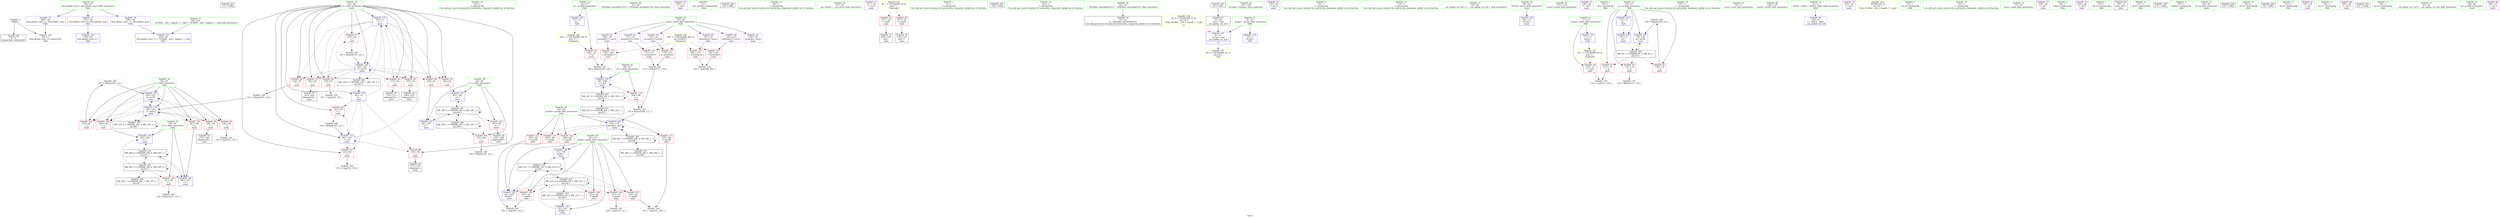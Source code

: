digraph "SVFG" {
	label="SVFG";

	Node0x55a750505250 [shape=record,color=grey,label="{NodeID: 0\nNullPtr}"];
	Node0x55a750505250 -> Node0x55a750515b30[style=solid];
	Node0x55a750505250 -> Node0x55a75051aca0[style=solid];
	Node0x55a75053d110 [shape=record,color=black,label="{NodeID: 263\n125 = PHI()\n}"];
	Node0x55a75051d750 [shape=record,color=grey,label="{NodeID: 180\n215 = Binary(214, 123, )\n}"];
	Node0x55a75051d750 -> Node0x55a75051baa0[style=solid];
	Node0x55a7505153f0 [shape=record,color=red,label="{NodeID: 97\n219\<--82\n\<--i\nmain\n}"];
	Node0x55a7505153f0 -> Node0x55a75051e1d0[style=solid];
	Node0x55a750504a20 [shape=record,color=green,label="{NodeID: 14\n39\<--1\n\<--dummyObj\nCan only get source location for instruction, argument, global var or function.}"];
	Node0x55a7505186e0 [shape=record,color=grey,label="{NodeID: 194\n182 = cmp(180, 181, )\n}"];
	Node0x55a750514f30 [shape=record,color=red,label="{NodeID: 111\n180\<--98\n\<--cprofit\nmain\n}"];
	Node0x55a750514f30 -> Node0x55a7505186e0[style=solid];
	Node0x55a7505138f0 [shape=record,color=green,label="{NodeID: 28\n47\<--48\n_ZNSt8ios_base4InitC1Ev\<--_ZNSt8ios_base4InitC1Ev_field_insensitive\n}"];
	Node0x55a750528f80 [shape=record,color=black,label="{NodeID: 208\nMR_18V_2 = PHI(MR_18V_3, MR_18V_1, )\npts\{89 \}\n}"];
	Node0x55a750528f80 -> Node0x55a7505159a0[style=dashed];
	Node0x55a750528f80 -> Node0x55a750528f80[style=dashed];
	Node0x55a750528f80 -> Node0x55a75052d080[style=dashed];
	Node0x55a75051aba0 [shape=record,color=blue,label="{NodeID: 125\n259\<--40\nllvm.global_ctors_1\<--_GLOBAL__sub_I_naguib_1_1.cpp\nGlob }"];
	Node0x55a750514570 [shape=record,color=green,label="{NodeID: 42\n96\<--97\nu\<--u_field_insensitive\nmain\n}"];
	Node0x55a750514570 -> Node0x55a750514e60[style=solid];
	Node0x55a750514570 -> Node0x55a75051b420[style=solid];
	Node0x55a75051b760 [shape=record,color=blue,label="{NodeID: 139\n92\<--188\nprofit\<--\nmain\n}"];
	Node0x55a75051b760 -> Node0x55a75052c680[style=dashed];
	Node0x55a750516210 [shape=record,color=black,label="{NodeID: 56\n170\<--169\nidxprom18\<--\nmain\n}"];
	Node0x55a750516d70 [shape=record,color=purple,label="{NodeID: 70\n109\<--27\n\<--.str.4\nmain\n}"];
	Node0x55a750517960 [shape=record,color=red,label="{NodeID: 84\n161\<--16\n\<--m\nmain\n}"];
	Node0x55a750517960 -> Node0x55a75051d8d0[style=solid];
	Node0x55a750504380 [shape=record,color=green,label="{NodeID: 1\n7\<--1\n__dso_handle\<--dummyObj\nGlob }"];
	Node0x55a75053d1e0 [shape=record,color=black,label="{NodeID: 264\n129 = PHI()\n}"];
	Node0x55a75051d8d0 [shape=record,color=grey,label="{NodeID: 181\n166 = Binary(161, 165, )\n}"];
	Node0x55a75051d8d0 -> Node0x55a75051b420[style=solid];
	Node0x55a7505154c0 [shape=record,color=red,label="{NodeID: 98\n158\<--84\n\<--j\nmain\n}"];
	Node0x55a7505154c0 -> Node0x55a75051e7d0[style=solid];
	Node0x55a750504af0 [shape=record,color=green,label="{NodeID: 15\n69\<--1\n\<--dummyObj\nCan only get source location for instruction, argument, global var or function.}"];
	Node0x55a750518860 [shape=record,color=grey,label="{NodeID: 195\n224 = cmp(223, 12, )\n}"];
	Node0x55a750515000 [shape=record,color=red,label="{NodeID: 112\n188\<--98\n\<--cprofit\nmain\n}"];
	Node0x55a750515000 -> Node0x55a75051b760[style=solid];
	Node0x55a7505139f0 [shape=record,color=green,label="{NodeID: 29\n53\<--54\n__cxa_atexit\<--__cxa_atexit_field_insensitive\n}"];
	Node0x55a750529480 [shape=record,color=black,label="{NodeID: 209\nMR_20V_2 = PHI(MR_20V_3, MR_20V_1, )\npts\{91 \}\n}"];
	Node0x55a750529480 -> Node0x55a750526c80[style=dashed];
	Node0x55a75051aca0 [shape=record,color=blue, style = dotted,label="{NodeID: 126\n260\<--3\nllvm.global_ctors_2\<--dummyVal\nGlob }"];
	Node0x55a750514640 [shape=record,color=green,label="{NodeID: 43\n98\<--99\ncprofit\<--cprofit_field_insensitive\nmain\n}"];
	Node0x55a750514640 -> Node0x55a750514f30[style=solid];
	Node0x55a750514640 -> Node0x55a750515000[style=solid];
	Node0x55a750514640 -> Node0x55a7505150d0[style=solid];
	Node0x55a750514640 -> Node0x55a7505151a0[style=solid];
	Node0x55a750514640 -> Node0x55a75051b4f0[style=solid];
	Node0x55a75051b830 [shape=record,color=blue,label="{NodeID: 140\n88\<--205\ns\<--\nmain\n}"];
	Node0x55a75051b830 -> Node0x55a75052d080[style=dashed];
	Node0x55a7505162e0 [shape=record,color=black,label="{NodeID: 57\n174\<--173\nidxprom20\<--\nmain\n}"];
	Node0x55a750516e40 [shape=record,color=purple,label="{NodeID: 71\n111\<--30\n\<--.str.5\nmain\n}"];
	Node0x55a750517a30 [shape=record,color=red,label="{NodeID: 85\n101\<--24\n\<--stdin\nmain\n}"];
	Node0x55a750517a30 -> Node0x55a750515ed0[style=solid];
	Node0x55a7505053f0 [shape=record,color=green,label="{NodeID: 2\n9\<--1\n\<--dummyObj\nCan only get source location for instruction, argument, global var or function.}"];
	Node0x55a75053d2e0 [shape=record,color=black,label="{NodeID: 265\n140 = PHI()\n}"];
	Node0x55a75051da50 [shape=record,color=grey,label="{NodeID: 182\n230 = Binary(229, 123, )\n}"];
	Node0x55a750515590 [shape=record,color=red,label="{NodeID: 99\n169\<--84\n\<--j\nmain\n}"];
	Node0x55a750515590 -> Node0x55a750516210[style=solid];
	Node0x55a750504bc0 [shape=record,color=green,label="{NodeID: 16\n123\<--1\n\<--dummyObj\nCan only get source location for instruction, argument, global var or function.}"];
	Node0x55a7505189e0 [shape=record,color=grey,label="{NodeID: 196\n133 = cmp(132, 134, )\n}"];
	Node0x55a7505150d0 [shape=record,color=red,label="{NodeID: 113\n191\<--98\n\<--cprofit\nmain\n}"];
	Node0x55a7505150d0 -> Node0x55a7505183e0[style=solid];
	Node0x55a750513af0 [shape=record,color=green,label="{NodeID: 30\n52\<--58\n_ZNSt8ios_base4InitD1Ev\<--_ZNSt8ios_base4InitD1Ev_field_insensitive\n}"];
	Node0x55a750513af0 -> Node0x55a750515d00[style=solid];
	Node0x55a750529980 [shape=record,color=black,label="{NodeID: 210\nMR_22V_2 = PHI(MR_22V_4, MR_22V_1, )\npts\{93 \}\n}"];
	Node0x55a750529980 -> Node0x55a75051b1b0[style=dashed];
	Node0x55a75051ada0 [shape=record,color=blue,label="{NodeID: 127\n8\<--72\n_ZL2pi\<--conv\n__cxx_global_var_init.1\n|{<s0>13}}"];
	Node0x55a75051ada0:s0 -> Node0x55a750532270[style=dashed,color=blue];
	Node0x55a750514710 [shape=record,color=green,label="{NodeID: 44\n105\<--106\nfreopen\<--freopen_field_insensitive\n}"];
	Node0x55a75051b900 [shape=record,color=blue,label="{NodeID: 141\n90\<--207\ne\<--\nmain\n}"];
	Node0x55a75051b900 -> Node0x55a75052c180[style=dashed];
	Node0x55a7505163b0 [shape=record,color=black,label="{NodeID: 58\n196\<--195\nidxprom24\<--\nmain\n}"];
	Node0x55a750530650 [shape=record,color=yellow,style=double,label="{NodeID: 238\n28V_1 = ENCHI(MR_28V_0)\npts\{190000 \}\nFun[main]}"];
	Node0x55a750530650 -> Node0x55a75051a340[style=dashed];
	Node0x55a750530650 -> Node0x55a75051a3d0[style=dashed];
	Node0x55a750530650 -> Node0x55a75051a460[style=dashed];
	Node0x55a750530650 -> Node0x55a75051a530[style=dashed];
	Node0x55a750530650 -> Node0x55a75051a600[style=dashed];
	Node0x55a750516f10 [shape=record,color=purple,label="{NodeID: 72\n128\<--30\n\<--.str.5\nmain\n}"];
	Node0x55a750517b00 [shape=record,color=red,label="{NodeID: 86\n107\<--29\n\<--stdout\nmain\n}"];
	Node0x55a750517b00 -> Node0x55a750515fa0[style=solid];
	Node0x55a750505480 [shape=record,color=green,label="{NodeID: 3\n12\<--1\n\<--dummyObj\nCan only get source location for instruction, argument, global var or function.}"];
	Node0x55a75051dbd0 [shape=record,color=grey,label="{NodeID: 183\n178 = Binary(168, 177, )\n}"];
	Node0x55a75051dbd0 -> Node0x55a75051b4f0[style=solid];
	Node0x55a750515660 [shape=record,color=red,label="{NodeID: 100\n186\<--84\n\<--j\nmain\n}"];
	Node0x55a750515660 -> Node0x55a75051b690[style=solid];
	Node0x55a750504c90 [shape=record,color=green,label="{NodeID: 17\n134\<--1\n\<--dummyObj\nCan only get source location for instruction, argument, global var or function.}"];
	Node0x55a750518b60 [shape=record,color=grey,label="{NodeID: 197\n151 = cmp(150, 152, )\n}"];
	Node0x55a7505151a0 [shape=record,color=red,label="{NodeID: 114\n209\<--98\n\<--cprofit\nmain\n}"];
	Node0x55a7505151a0 -> Node0x55a75051b9d0[style=solid];
	Node0x55a750513bf0 [shape=record,color=green,label="{NodeID: 31\n65\<--66\n__cxx_global_var_init.1\<--__cxx_global_var_init.1_field_insensitive\n}"];
	Node0x55a750529e80 [shape=record,color=black,label="{NodeID: 211\nMR_24V_2 = PHI(MR_24V_3, MR_24V_1, )\npts\{97 \}\n}"];
	Node0x55a750529e80 -> Node0x55a750527680[style=dashed];
	Node0x55a75051ae70 [shape=record,color=blue,label="{NodeID: 128\n80\<--12\nretval\<--\nmain\n}"];
	Node0x55a750514810 [shape=record,color=green,label="{NodeID: 45\n113\<--114\nscanf\<--scanf_field_insensitive\n}"];
	Node0x55a75051b9d0 [shape=record,color=blue,label="{NodeID: 142\n92\<--209\nprofit\<--\nmain\n}"];
	Node0x55a75051b9d0 -> Node0x55a75052c680[style=dashed];
	Node0x55a750516480 [shape=record,color=black,label="{NodeID: 59\n200\<--199\nidxprom26\<--\nmain\n}"];
	Node0x55a750530730 [shape=record,color=yellow,style=double,label="{NodeID: 239\n2V_1 = ENCHI(MR_2V_0)\npts\{10 \}\nFun[_GLOBAL__sub_I_naguib_1_1.cpp]|{<s0>13}}"];
	Node0x55a750530730:s0 -> Node0x55a75051ada0[style=dashed,color=red];
	Node0x55a750516fe0 [shape=record,color=purple,label="{NodeID: 73\n139\<--30\n\<--.str.5\nmain\n}"];
	Node0x55a750517bd0 [shape=record,color=red,label="{NodeID: 87\n132\<--82\n\<--i\nmain\n}"];
	Node0x55a750517bd0 -> Node0x55a7505189e0[style=solid];
	Node0x55a750505b00 [shape=record,color=green,label="{NodeID: 4\n20\<--1\n.str\<--dummyObj\nGlob }"];
	Node0x55a75051dd50 [shape=record,color=grey,label="{NodeID: 184\n239 = Binary(238, 123, )\n}"];
	Node0x55a75051dd50 -> Node0x55a75051bc40[style=solid];
	Node0x55a750515730 [shape=record,color=red,label="{NodeID: 101\n207\<--84\n\<--j\nmain\n}"];
	Node0x55a750515730 -> Node0x55a75051b900[style=solid];
	Node0x55a750504d60 [shape=record,color=green,label="{NodeID: 18\n147\<--1\n\<--dummyObj\nCan only get source location for instruction, argument, global var or function.}"];
	Node0x55a75051a340 [shape=record,color=red,label="{NodeID: 115\n165\<--164\n\<--arrayidx17\nmain\n}"];
	Node0x55a75051a340 -> Node0x55a75051d8d0[style=solid];
	Node0x55a750513cf0 [shape=record,color=green,label="{NodeID: 32\n70\<--71\nacos\<--acos_field_insensitive\n}"];
	Node0x55a75052a380 [shape=record,color=black,label="{NodeID: 212\nMR_26V_2 = PHI(MR_26V_3, MR_26V_1, )\npts\{99 \}\n}"];
	Node0x55a75052a380 -> Node0x55a750527b80[style=dashed];
	Node0x55a75051af40 [shape=record,color=blue,label="{NodeID: 129\n14\<--12\ng\<--\nmain\n}"];
	Node0x55a75051af40 -> Node0x55a750528080[style=dashed];
	Node0x55a750514910 [shape=record,color=green,label="{NodeID: 46\n126\<--127\nprintf\<--printf_field_insensitive\n}"];
	Node0x55a75052e980 [shape=record,color=yellow,style=double,label="{NodeID: 226\n4V_1 = ENCHI(MR_4V_0)\npts\{1 \}\nFun[main]}"];
	Node0x55a75052e980 -> Node0x55a750517a30[style=dashed];
	Node0x55a75052e980 -> Node0x55a750517b00[style=dashed];
	Node0x55a75051baa0 [shape=record,color=blue,label="{NodeID: 143\n84\<--215\nj\<--inc32\nmain\n}"];
	Node0x55a75051baa0 -> Node0x55a7505154c0[style=dashed];
	Node0x55a75051baa0 -> Node0x55a750515590[style=dashed];
	Node0x55a75051baa0 -> Node0x55a750515660[style=dashed];
	Node0x55a75051baa0 -> Node0x55a750515730[style=dashed];
	Node0x55a75051baa0 -> Node0x55a750515800[style=dashed];
	Node0x55a75051baa0 -> Node0x55a75051b350[style=dashed];
	Node0x55a75051baa0 -> Node0x55a75051baa0[style=dashed];
	Node0x55a75051baa0 -> Node0x55a750528a80[style=dashed];
	Node0x55a750516550 [shape=record,color=purple,label="{NodeID: 60\n49\<--4\n\<--_ZStL8__ioinit\n__cxx_global_var_init\n}"];
	Node0x55a7505170b0 [shape=record,color=purple,label="{NodeID: 74\n124\<--32\n\<--.str.6\nmain\n}"];
	Node0x55a750531ef0 [shape=record,color=yellow,style=double,label="{NodeID: 254\nRETMU(2V_2)\npts\{10 \}\nFun[_GLOBAL__sub_I_naguib_1_1.cpp]}"];
	Node0x55a750517ca0 [shape=record,color=red,label="{NodeID: 88\n136\<--82\n\<--i\nmain\n}"];
	Node0x55a750517ca0 -> Node0x55a750516070[style=solid];
	Node0x55a750505b90 [shape=record,color=green,label="{NodeID: 5\n22\<--1\n.str.2\<--dummyObj\nGlob }"];
	Node0x55a75051ded0 [shape=record,color=grey,label="{NodeID: 185\n177 = Binary(172, 176, )\n}"];
	Node0x55a75051ded0 -> Node0x55a75051dbd0[style=solid];
	Node0x55a750515800 [shape=record,color=red,label="{NodeID: 102\n214\<--84\n\<--j\nmain\n}"];
	Node0x55a750515800 -> Node0x55a75051d750[style=solid];
	Node0x55a750513100 [shape=record,color=green,label="{NodeID: 19\n152\<--1\n\<--dummyObj\nCan only get source location for instruction, argument, global var or function.}"];
	Node0x55a75051a3d0 [shape=record,color=red,label="{NodeID: 116\n172\<--171\n\<--arrayidx19\nmain\n}"];
	Node0x55a75051a3d0 -> Node0x55a75051ded0[style=solid];
	Node0x55a750513df0 [shape=record,color=green,label="{NodeID: 33\n77\<--78\nmain\<--main_field_insensitive\n}"];
	Node0x55a75051b010 [shape=record,color=blue,label="{NodeID: 130\n82\<--12\ni\<--\nmain\n}"];
	Node0x55a75051b010 -> Node0x55a750517bd0[style=dashed];
	Node0x55a75051b010 -> Node0x55a750517ca0[style=dashed];
	Node0x55a75051b010 -> Node0x55a750517d70[style=dashed];
	Node0x55a75051b010 -> Node0x55a75051b0e0[style=dashed];
	Node0x55a75051b010 -> Node0x55a75051b280[style=dashed];
	Node0x55a750514a10 [shape=record,color=green,label="{NodeID: 47\n40\<--253\n_GLOBAL__sub_I_naguib_1_1.cpp\<--_GLOBAL__sub_I_naguib_1_1.cpp_field_insensitive\n}"];
	Node0x55a750514a10 -> Node0x55a75051aba0[style=solid];
	Node0x55a75052fcb0 [shape=record,color=yellow,style=double,label="{NodeID: 227\n6V_1 = ENCHI(MR_6V_0)\npts\{13 \}\nFun[main]}"];
	Node0x55a75052fcb0 -> Node0x55a750517620[style=dashed];
	Node0x55a75051bb70 [shape=record,color=blue,label="{NodeID: 144\n82\<--220\ni\<--inc35\nmain\n}"];
	Node0x55a75051bb70 -> Node0x55a750517e40[style=dashed];
	Node0x55a75051bb70 -> Node0x55a750517f10[style=dashed];
	Node0x55a75051bb70 -> Node0x55a750517fe0[style=dashed];
	Node0x55a75051bb70 -> Node0x55a7505180b0[style=dashed];
	Node0x55a75051bb70 -> Node0x55a750518180[style=dashed];
	Node0x55a75051bb70 -> Node0x55a750518250[style=dashed];
	Node0x55a75051bb70 -> Node0x55a750515320[style=dashed];
	Node0x55a75051bb70 -> Node0x55a7505153f0[style=dashed];
	Node0x55a75051bb70 -> Node0x55a75051bb70[style=dashed];
	Node0x55a75051bb70 -> Node0x55a750528580[style=dashed];
	Node0x55a750516620 [shape=record,color=purple,label="{NodeID: 61\n138\<--18\narrayidx\<--price\nmain\n}"];
	Node0x55a750517180 [shape=record,color=purple,label="{NodeID: 75\n226\<--34\n\<--.str.7\nmain\n}"];
	Node0x55a750517d70 [shape=record,color=red,label="{NodeID: 89\n142\<--82\n\<--i\nmain\n}"];
	Node0x55a750517d70 -> Node0x55a75051e350[style=solid];
	Node0x55a750504080 [shape=record,color=green,label="{NodeID: 6\n24\<--1\nstdin\<--dummyObj\nGlob }"];
	Node0x55a75051e050 [shape=record,color=grey,label="{NodeID: 186\n232 = Binary(231, 123, )\n}"];
	Node0x55a7505158d0 [shape=record,color=red,label="{NodeID: 103\n199\<--88\n\<--s\nmain\n}"];
	Node0x55a7505158d0 -> Node0x55a750516480[style=solid];
	Node0x55a750513190 [shape=record,color=green,label="{NodeID: 20\n4\<--6\n_ZStL8__ioinit\<--_ZStL8__ioinit_field_insensitive\nGlob }"];
	Node0x55a750513190 -> Node0x55a750516550[style=solid];
	Node0x55a75051a460 [shape=record,color=red,label="{NodeID: 117\n176\<--175\n\<--arrayidx21\nmain\n}"];
	Node0x55a75051a460 -> Node0x55a75051ded0[style=solid];
	Node0x55a750513ef0 [shape=record,color=green,label="{NodeID: 34\n80\<--81\nretval\<--retval_field_insensitive\nmain\n}"];
	Node0x55a750513ef0 -> Node0x55a75051ae70[style=solid];
	Node0x55a75051b0e0 [shape=record,color=blue,label="{NodeID: 131\n82\<--143\ni\<--inc\nmain\n}"];
	Node0x55a75051b0e0 -> Node0x55a750517bd0[style=dashed];
	Node0x55a75051b0e0 -> Node0x55a750517ca0[style=dashed];
	Node0x55a75051b0e0 -> Node0x55a750517d70[style=dashed];
	Node0x55a75051b0e0 -> Node0x55a75051b0e0[style=dashed];
	Node0x55a75051b0e0 -> Node0x55a75051b280[style=dashed];
	Node0x55a750515b30 [shape=record,color=black,label="{NodeID: 48\n2\<--3\ndummyVal\<--dummyVal\n}"];
	Node0x55a75051bc40 [shape=record,color=blue,label="{NodeID: 145\n14\<--239\ng\<--inc46\nmain\n}"];
	Node0x55a75051bc40 -> Node0x55a750528080[style=dashed];
	Node0x55a7505166f0 [shape=record,color=purple,label="{NodeID: 62\n164\<--18\narrayidx17\<--price\nmain\n}"];
	Node0x55a7505166f0 -> Node0x55a75051a340[style=solid];
	Node0x55a750517250 [shape=record,color=purple,label="{NodeID: 76\n234\<--36\n\<--.str.8\nmain\n}"];
	Node0x55a750517e40 [shape=record,color=red,label="{NodeID: 90\n150\<--82\n\<--i\nmain\n}"];
	Node0x55a750517e40 -> Node0x55a750518b60[style=solid];
	Node0x55a750504110 [shape=record,color=green,label="{NodeID: 7\n25\<--1\n.str.3\<--dummyObj\nGlob }"];
	Node0x55a75051e1d0 [shape=record,color=grey,label="{NodeID: 187\n220 = Binary(219, 123, )\n}"];
	Node0x55a75051e1d0 -> Node0x55a75051bb70[style=solid];
	Node0x55a7505159a0 [shape=record,color=red,label="{NodeID: 104\n229\<--88\n\<--s\nmain\n}"];
	Node0x55a7505159a0 -> Node0x55a75051da50[style=solid];
	Node0x55a750513220 [shape=record,color=green,label="{NodeID: 21\n8\<--10\n_ZL2pi\<--_ZL2pi_field_insensitive\nGlob }"];
	Node0x55a750513220 -> Node0x55a75051a6d0[style=solid];
	Node0x55a750513220 -> Node0x55a75051ada0[style=solid];
	Node0x55a750526c80 [shape=record,color=black,label="{NodeID: 201\nMR_20V_3 = PHI(MR_20V_4, MR_20V_2, )\npts\{91 \}\n}"];
	Node0x55a750526c80 -> Node0x55a750515a70[style=dashed];
	Node0x55a750526c80 -> Node0x55a75051b690[style=dashed];
	Node0x55a750526c80 -> Node0x55a75051b900[style=dashed];
	Node0x55a750526c80 -> Node0x55a750526c80[style=dashed];
	Node0x55a750526c80 -> Node0x55a750529480[style=dashed];
	Node0x55a750526c80 -> Node0x55a75052c180[style=dashed];
	Node0x55a75051a530 [shape=record,color=red,label="{NodeID: 118\n198\<--197\n\<--arrayidx25\nmain\n}"];
	Node0x55a75051a530 -> Node0x55a75051e650[style=solid];
	Node0x55a750513fc0 [shape=record,color=green,label="{NodeID: 35\n82\<--83\ni\<--i_field_insensitive\nmain\n}"];
	Node0x55a750513fc0 -> Node0x55a750517bd0[style=solid];
	Node0x55a750513fc0 -> Node0x55a750517ca0[style=solid];
	Node0x55a750513fc0 -> Node0x55a750517d70[style=solid];
	Node0x55a750513fc0 -> Node0x55a750517e40[style=solid];
	Node0x55a750513fc0 -> Node0x55a750517f10[style=solid];
	Node0x55a750513fc0 -> Node0x55a750517fe0[style=solid];
	Node0x55a750513fc0 -> Node0x55a7505180b0[style=solid];
	Node0x55a750513fc0 -> Node0x55a750518180[style=solid];
	Node0x55a750513fc0 -> Node0x55a750518250[style=solid];
	Node0x55a750513fc0 -> Node0x55a750515320[style=solid];
	Node0x55a750513fc0 -> Node0x55a7505153f0[style=solid];
	Node0x55a750513fc0 -> Node0x55a75051b010[style=solid];
	Node0x55a750513fc0 -> Node0x55a75051b0e0[style=solid];
	Node0x55a750513fc0 -> Node0x55a75051b280[style=solid];
	Node0x55a750513fc0 -> Node0x55a75051bb70[style=solid];
	Node0x55a75051b1b0 [shape=record,color=blue,label="{NodeID: 132\n92\<--147\nprofit\<--\nmain\n}"];
	Node0x55a75051b1b0 -> Node0x55a750527180[style=dashed];
	Node0x55a750515c30 [shape=record,color=black,label="{NodeID: 49\n79\<--12\nmain_ret\<--\nmain\n}"];
	Node0x55a75052fe70 [shape=record,color=yellow,style=double,label="{NodeID: 229\n10V_1 = ENCHI(MR_10V_0)\npts\{17 \}\nFun[main]}"];
	Node0x55a75052fe70 -> Node0x55a750517960[style=dashed];
	Node0x55a7505167c0 [shape=record,color=purple,label="{NodeID: 63\n171\<--18\narrayidx19\<--price\nmain\n}"];
	Node0x55a7505167c0 -> Node0x55a75051a3d0[style=solid];
	Node0x55a750517320 [shape=record,color=purple,label="{NodeID: 77\n258\<--38\nllvm.global_ctors_0\<--llvm.global_ctors\nGlob }"];
	Node0x55a750517320 -> Node0x55a75051aaa0[style=solid];
	Node0x55a750532270 [shape=record,color=yellow,style=double,label="{NodeID: 257\n2V_2 = CSCHI(MR_2V_1)\npts\{10 \}\nCS[]}"];
	Node0x55a750517f10 [shape=record,color=red,label="{NodeID: 91\n154\<--82\n\<--i\nmain\n}"];
	Node0x55a750517f10 -> Node0x55a75051e4d0[style=solid];
	Node0x55a750505590 [shape=record,color=green,label="{NodeID: 8\n27\<--1\n.str.4\<--dummyObj\nGlob }"];
	Node0x55a75051e350 [shape=record,color=grey,label="{NodeID: 188\n143 = Binary(142, 123, )\n}"];
	Node0x55a75051e350 -> Node0x55a75051b0e0[style=solid];
	Node0x55a750515a70 [shape=record,color=red,label="{NodeID: 105\n231\<--90\n\<--e\nmain\n}"];
	Node0x55a750515a70 -> Node0x55a75051e050[style=solid];
	Node0x55a7505132f0 [shape=record,color=green,label="{NodeID: 22\n11\<--13\ncases\<--cases_field_insensitive\nGlob }"];
	Node0x55a7505132f0 -> Node0x55a750517620[style=solid];
	Node0x55a7505132f0 -> Node0x55a75051a7a0[style=solid];
	Node0x55a750527180 [shape=record,color=black,label="{NodeID: 202\nMR_22V_4 = PHI(MR_22V_5, MR_22V_3, )\npts\{93 \}\n}"];
	Node0x55a750527180 -> Node0x55a750514b20[style=dashed];
	Node0x55a750527180 -> Node0x55a750514bf0[style=dashed];
	Node0x55a750527180 -> Node0x55a750514cc0[style=dashed];
	Node0x55a750527180 -> Node0x55a750514d90[style=dashed];
	Node0x55a750527180 -> Node0x55a75051b760[style=dashed];
	Node0x55a750527180 -> Node0x55a75051b9d0[style=dashed];
	Node0x55a750527180 -> Node0x55a750527180[style=dashed];
	Node0x55a750527180 -> Node0x55a750529980[style=dashed];
	Node0x55a750527180 -> Node0x55a75052c680[style=dashed];
	Node0x55a75051a600 [shape=record,color=red,label="{NodeID: 119\n202\<--201\n\<--arrayidx27\nmain\n}"];
	Node0x55a75051a600 -> Node0x55a75051e650[style=solid];
	Node0x55a750514090 [shape=record,color=green,label="{NodeID: 36\n84\<--85\nj\<--j_field_insensitive\nmain\n}"];
	Node0x55a750514090 -> Node0x55a7505154c0[style=solid];
	Node0x55a750514090 -> Node0x55a750515590[style=solid];
	Node0x55a750514090 -> Node0x55a750515660[style=solid];
	Node0x55a750514090 -> Node0x55a750515730[style=solid];
	Node0x55a750514090 -> Node0x55a750515800[style=solid];
	Node0x55a750514090 -> Node0x55a75051b350[style=solid];
	Node0x55a750514090 -> Node0x55a75051baa0[style=solid];
	Node0x55a75051b280 [shape=record,color=blue,label="{NodeID: 133\n82\<--12\ni\<--\nmain\n}"];
	Node0x55a75051b280 -> Node0x55a750517e40[style=dashed];
	Node0x55a75051b280 -> Node0x55a750517f10[style=dashed];
	Node0x55a75051b280 -> Node0x55a750517fe0[style=dashed];
	Node0x55a75051b280 -> Node0x55a7505180b0[style=dashed];
	Node0x55a75051b280 -> Node0x55a750518180[style=dashed];
	Node0x55a75051b280 -> Node0x55a750518250[style=dashed];
	Node0x55a75051b280 -> Node0x55a750515320[style=dashed];
	Node0x55a75051b280 -> Node0x55a7505153f0[style=dashed];
	Node0x55a75051b280 -> Node0x55a75051bb70[style=dashed];
	Node0x55a75051b280 -> Node0x55a750528580[style=dashed];
	Node0x55a750515d00 [shape=record,color=black,label="{NodeID: 50\n51\<--52\n\<--_ZNSt8ios_base4InitD1Ev\nCan only get source location for instruction, argument, global var or function.}"];
	Node0x55a750516890 [shape=record,color=purple,label="{NodeID: 64\n175\<--18\narrayidx21\<--price\nmain\n}"];
	Node0x55a750516890 -> Node0x55a75051a460[style=solid];
	Node0x55a750517420 [shape=record,color=purple,label="{NodeID: 78\n259\<--38\nllvm.global_ctors_1\<--llvm.global_ctors\nGlob }"];
	Node0x55a750517420 -> Node0x55a75051aba0[style=solid];
	Node0x55a75053cbe0 [shape=record,color=black,label="{NodeID: 258\n112 = PHI()\n}"];
	Node0x55a750517fe0 [shape=record,color=red,label="{NodeID: 92\n162\<--82\n\<--i\nmain\n}"];
	Node0x55a750517fe0 -> Node0x55a750516140[style=solid];
	Node0x55a750505620 [shape=record,color=green,label="{NodeID: 9\n29\<--1\nstdout\<--dummyObj\nGlob }"];
	Node0x55a75051e4d0 [shape=record,color=grey,label="{NodeID: 189\n155 = Binary(154, 123, )\n}"];
	Node0x55a75051e4d0 -> Node0x55a75051b350[style=solid];
	Node0x55a750514b20 [shape=record,color=red,label="{NodeID: 106\n181\<--92\n\<--profit\nmain\n}"];
	Node0x55a750514b20 -> Node0x55a7505186e0[style=solid];
	Node0x55a7505133f0 [shape=record,color=green,label="{NodeID: 23\n14\<--15\ng\<--g_field_insensitive\nGlob }"];
	Node0x55a7505133f0 -> Node0x55a7505176f0[style=solid];
	Node0x55a7505133f0 -> Node0x55a7505177c0[style=solid];
	Node0x55a7505133f0 -> Node0x55a750517890[style=solid];
	Node0x55a7505133f0 -> Node0x55a75051a8a0[style=solid];
	Node0x55a7505133f0 -> Node0x55a75051af40[style=solid];
	Node0x55a7505133f0 -> Node0x55a75051bc40[style=solid];
	Node0x55a750527680 [shape=record,color=black,label="{NodeID: 203\nMR_24V_3 = PHI(MR_24V_4, MR_24V_2, )\npts\{97 \}\n}"];
	Node0x55a750527680 -> Node0x55a75051b420[style=dashed];
	Node0x55a750527680 -> Node0x55a750527680[style=dashed];
	Node0x55a750527680 -> Node0x55a750529e80[style=dashed];
	Node0x55a75051a6d0 [shape=record,color=blue,label="{NodeID: 120\n8\<--9\n_ZL2pi\<--\nGlob }"];
	Node0x55a750514160 [shape=record,color=green,label="{NodeID: 37\n86\<--87\nk\<--k_field_insensitive\nmain\n}"];
	Node0x55a75051b350 [shape=record,color=blue,label="{NodeID: 134\n84\<--155\nj\<--add12\nmain\n}"];
	Node0x55a75051b350 -> Node0x55a7505154c0[style=dashed];
	Node0x55a75051b350 -> Node0x55a750515590[style=dashed];
	Node0x55a75051b350 -> Node0x55a750515660[style=dashed];
	Node0x55a75051b350 -> Node0x55a750515730[style=dashed];
	Node0x55a75051b350 -> Node0x55a750515800[style=dashed];
	Node0x55a75051b350 -> Node0x55a75051b350[style=dashed];
	Node0x55a75051b350 -> Node0x55a75051baa0[style=dashed];
	Node0x55a75051b350 -> Node0x55a750528a80[style=dashed];
	Node0x55a750515e00 [shape=record,color=black,label="{NodeID: 51\n72\<--68\nconv\<--call\n__cxx_global_var_init.1\n}"];
	Node0x55a750515e00 -> Node0x55a75051ada0[style=solid];
	Node0x55a750516960 [shape=record,color=purple,label="{NodeID: 65\n197\<--18\narrayidx25\<--price\nmain\n}"];
	Node0x55a750516960 -> Node0x55a75051a530[style=solid];
	Node0x55a750517520 [shape=record,color=purple,label="{NodeID: 79\n260\<--38\nllvm.global_ctors_2\<--llvm.global_ctors\nGlob }"];
	Node0x55a750517520 -> Node0x55a75051aca0[style=solid];
	Node0x55a75053cce0 [shape=record,color=black,label="{NodeID: 259\n235 = PHI()\n}"];
	Node0x55a7505180b0 [shape=record,color=red,label="{NodeID: 93\n173\<--82\n\<--i\nmain\n}"];
	Node0x55a7505180b0 -> Node0x55a7505162e0[style=solid];
	Node0x55a7505056b0 [shape=record,color=green,label="{NodeID: 10\n30\<--1\n.str.5\<--dummyObj\nGlob }"];
	Node0x55a75051e650 [shape=record,color=grey,label="{NodeID: 190\n203 = cmp(198, 202, )\n}"];
	Node0x55a750514bf0 [shape=record,color=red,label="{NodeID: 107\n192\<--92\n\<--profit\nmain\n}"];
	Node0x55a750514bf0 -> Node0x55a7505183e0[style=solid];
	Node0x55a7505134f0 [shape=record,color=green,label="{NodeID: 24\n16\<--17\nm\<--m_field_insensitive\nGlob }"];
	Node0x55a7505134f0 -> Node0x55a750517960[style=solid];
	Node0x55a7505134f0 -> Node0x55a75051a9a0[style=solid];
	Node0x55a750527b80 [shape=record,color=black,label="{NodeID: 204\nMR_26V_3 = PHI(MR_26V_4, MR_26V_2, )\npts\{99 \}\n}"];
	Node0x55a750527b80 -> Node0x55a75051b4f0[style=dashed];
	Node0x55a750527b80 -> Node0x55a750527b80[style=dashed];
	Node0x55a750527b80 -> Node0x55a75052a380[style=dashed];
	Node0x55a75051a7a0 [shape=record,color=blue,label="{NodeID: 121\n11\<--12\ncases\<--\nGlob }"];
	Node0x55a75051a7a0 -> Node0x55a75052fcb0[style=dashed];
	Node0x55a750514230 [shape=record,color=green,label="{NodeID: 38\n88\<--89\ns\<--s_field_insensitive\nmain\n}"];
	Node0x55a750514230 -> Node0x55a7505158d0[style=solid];
	Node0x55a750514230 -> Node0x55a7505159a0[style=solid];
	Node0x55a750514230 -> Node0x55a75051b5c0[style=solid];
	Node0x55a750514230 -> Node0x55a75051b830[style=solid];
	Node0x55a75052c180 [shape=record,color=black,label="{NodeID: 218\nMR_20V_6 = PHI(MR_20V_8, MR_20V_5, )\npts\{91 \}\n}"];
	Node0x55a75052c180 -> Node0x55a75051b690[style=dashed];
	Node0x55a75052c180 -> Node0x55a75051b900[style=dashed];
	Node0x55a75052c180 -> Node0x55a750526c80[style=dashed];
	Node0x55a75052c180 -> Node0x55a75052c180[style=dashed];
	Node0x55a75051b420 [shape=record,color=blue,label="{NodeID: 135\n96\<--166\nu\<--div\nmain\n}"];
	Node0x55a75051b420 -> Node0x55a750514e60[style=dashed];
	Node0x55a75051b420 -> Node0x55a75051b420[style=dashed];
	Node0x55a75051b420 -> Node0x55a750527680[style=dashed];
	Node0x55a750515ed0 [shape=record,color=black,label="{NodeID: 52\n104\<--101\ncall\<--\nmain\n}"];
	Node0x55a750516a30 [shape=record,color=purple,label="{NodeID: 66\n201\<--18\narrayidx27\<--price\nmain\n}"];
	Node0x55a750516a30 -> Node0x55a75051a600[style=solid];
	Node0x55a750517620 [shape=record,color=red,label="{NodeID: 80\n118\<--11\n\<--cases\nmain\n}"];
	Node0x55a750517620 -> Node0x55a750518560[style=solid];
	Node0x55a75053cde0 [shape=record,color=black,label="{NodeID: 260\n50 = PHI()\n}"];
	Node0x55a750518180 [shape=record,color=red,label="{NodeID: 94\n184\<--82\n\<--i\nmain\n}"];
	Node0x55a750518180 -> Node0x55a75051b5c0[style=solid];
	Node0x55a750505780 [shape=record,color=green,label="{NodeID: 11\n32\<--1\n.str.6\<--dummyObj\nGlob }"];
	Node0x55a75051e7d0 [shape=record,color=grey,label="{NodeID: 191\n159 = cmp(158, 134, )\n}"];
	Node0x55a750514cc0 [shape=record,color=red,label="{NodeID: 108\n223\<--92\n\<--profit\nmain\n}"];
	Node0x55a750514cc0 -> Node0x55a750518860[style=solid];
	Node0x55a7505135f0 [shape=record,color=green,label="{NodeID: 25\n18\<--19\nprice\<--price_field_insensitive\nGlob }"];
	Node0x55a7505135f0 -> Node0x55a750516620[style=solid];
	Node0x55a7505135f0 -> Node0x55a7505166f0[style=solid];
	Node0x55a7505135f0 -> Node0x55a7505167c0[style=solid];
	Node0x55a7505135f0 -> Node0x55a750516890[style=solid];
	Node0x55a7505135f0 -> Node0x55a750516960[style=solid];
	Node0x55a7505135f0 -> Node0x55a750516a30[style=solid];
	Node0x55a750528080 [shape=record,color=black,label="{NodeID: 205\nMR_8V_3 = PHI(MR_8V_4, MR_8V_2, )\npts\{15 \}\n}"];
	Node0x55a750528080 -> Node0x55a7505176f0[style=dashed];
	Node0x55a750528080 -> Node0x55a7505177c0[style=dashed];
	Node0x55a750528080 -> Node0x55a750517890[style=dashed];
	Node0x55a750528080 -> Node0x55a75051bc40[style=dashed];
	Node0x55a75051a8a0 [shape=record,color=blue,label="{NodeID: 122\n14\<--12\ng\<--\nGlob }"];
	Node0x55a75051a8a0 -> Node0x55a75051af40[style=dashed];
	Node0x55a750514300 [shape=record,color=green,label="{NodeID: 39\n90\<--91\ne\<--e_field_insensitive\nmain\n}"];
	Node0x55a750514300 -> Node0x55a750515a70[style=solid];
	Node0x55a750514300 -> Node0x55a75051b690[style=solid];
	Node0x55a750514300 -> Node0x55a75051b900[style=solid];
	Node0x55a75052c680 [shape=record,color=black,label="{NodeID: 219\nMR_22V_7 = PHI(MR_22V_9, MR_22V_6, )\npts\{93 \}\n}"];
	Node0x55a75052c680 -> Node0x55a750514b20[style=dashed];
	Node0x55a75052c680 -> Node0x55a750514bf0[style=dashed];
	Node0x55a75052c680 -> Node0x55a75051b760[style=dashed];
	Node0x55a75052c680 -> Node0x55a75051b9d0[style=dashed];
	Node0x55a75052c680 -> Node0x55a750527180[style=dashed];
	Node0x55a75052c680 -> Node0x55a75052c680[style=dashed];
	Node0x55a75051b4f0 [shape=record,color=blue,label="{NodeID: 136\n98\<--178\ncprofit\<--mul\nmain\n}"];
	Node0x55a75051b4f0 -> Node0x55a750514f30[style=dashed];
	Node0x55a75051b4f0 -> Node0x55a750515000[style=dashed];
	Node0x55a75051b4f0 -> Node0x55a7505150d0[style=dashed];
	Node0x55a75051b4f0 -> Node0x55a7505151a0[style=dashed];
	Node0x55a75051b4f0 -> Node0x55a75051b4f0[style=dashed];
	Node0x55a75051b4f0 -> Node0x55a750527b80[style=dashed];
	Node0x55a750515fa0 [shape=record,color=black,label="{NodeID: 53\n110\<--107\ncall1\<--\nmain\n}"];
	Node0x55a750516b00 [shape=record,color=purple,label="{NodeID: 67\n102\<--20\n\<--.str\nmain\n}"];
	Node0x55a7505176f0 [shape=record,color=red,label="{NodeID: 81\n117\<--14\n\<--g\nmain\n}"];
	Node0x55a7505176f0 -> Node0x55a750518560[style=solid];
	Node0x55a75053cee0 [shape=record,color=black,label="{NodeID: 261\n68 = PHI()\n}"];
	Node0x55a75053cee0 -> Node0x55a750515e00[style=solid];
	Node0x55a750518250 [shape=record,color=red,label="{NodeID: 95\n195\<--82\n\<--i\nmain\n}"];
	Node0x55a750518250 -> Node0x55a7505163b0[style=solid];
	Node0x55a750504880 [shape=record,color=green,label="{NodeID: 12\n34\<--1\n.str.7\<--dummyObj\nGlob }"];
	Node0x55a7505183e0 [shape=record,color=grey,label="{NodeID: 192\n193 = cmp(191, 192, )\n}"];
	Node0x55a750514d90 [shape=record,color=red,label="{NodeID: 109\n233\<--92\n\<--profit\nmain\n}"];
	Node0x55a7505136f0 [shape=record,color=green,label="{NodeID: 26\n38\<--42\nllvm.global_ctors\<--llvm.global_ctors_field_insensitive\nGlob }"];
	Node0x55a7505136f0 -> Node0x55a750517320[style=solid];
	Node0x55a7505136f0 -> Node0x55a750517420[style=solid];
	Node0x55a7505136f0 -> Node0x55a750517520[style=solid];
	Node0x55a750528580 [shape=record,color=black,label="{NodeID: 206\nMR_14V_2 = PHI(MR_14V_7, MR_14V_1, )\npts\{83 \}\n}"];
	Node0x55a750528580 -> Node0x55a75051b010[style=dashed];
	Node0x55a75051a9a0 [shape=record,color=blue,label="{NodeID: 123\n16\<--12\nm\<--\nGlob }"];
	Node0x55a75051a9a0 -> Node0x55a75052fe70[style=dashed];
	Node0x55a7505143d0 [shape=record,color=green,label="{NodeID: 40\n92\<--93\nprofit\<--profit_field_insensitive\nmain\n}"];
	Node0x55a7505143d0 -> Node0x55a750514b20[style=solid];
	Node0x55a7505143d0 -> Node0x55a750514bf0[style=solid];
	Node0x55a7505143d0 -> Node0x55a750514cc0[style=solid];
	Node0x55a7505143d0 -> Node0x55a750514d90[style=solid];
	Node0x55a7505143d0 -> Node0x55a75051b1b0[style=solid];
	Node0x55a7505143d0 -> Node0x55a75051b760[style=solid];
	Node0x55a7505143d0 -> Node0x55a75051b9d0[style=solid];
	Node0x55a75051b5c0 [shape=record,color=blue,label="{NodeID: 137\n88\<--184\ns\<--\nmain\n}"];
	Node0x55a75051b5c0 -> Node0x55a75052d080[style=dashed];
	Node0x55a750516070 [shape=record,color=black,label="{NodeID: 54\n137\<--136\nidxprom\<--\nmain\n}"];
	Node0x55a750516bd0 [shape=record,color=purple,label="{NodeID: 68\n103\<--22\n\<--.str.2\nmain\n}"];
	Node0x55a7505177c0 [shape=record,color=red,label="{NodeID: 82\n121\<--14\n\<--g\nmain\n}"];
	Node0x55a7505177c0 -> Node0x55a75051d5d0[style=solid];
	Node0x55a75053d040 [shape=record,color=black,label="{NodeID: 262\n227 = PHI()\n}"];
	Node0x55a75051d5d0 [shape=record,color=grey,label="{NodeID: 179\n122 = Binary(121, 123, )\n}"];
	Node0x55a750515320 [shape=record,color=red,label="{NodeID: 96\n205\<--82\n\<--i\nmain\n}"];
	Node0x55a750515320 -> Node0x55a75051b830[style=solid];
	Node0x55a750504950 [shape=record,color=green,label="{NodeID: 13\n36\<--1\n.str.8\<--dummyObj\nGlob }"];
	Node0x55a750518560 [shape=record,color=grey,label="{NodeID: 193\n119 = cmp(117, 118, )\n}"];
	Node0x55a750514e60 [shape=record,color=red,label="{NodeID: 110\n168\<--96\n\<--u\nmain\n}"];
	Node0x55a750514e60 -> Node0x55a75051dbd0[style=solid];
	Node0x55a7505137f0 [shape=record,color=green,label="{NodeID: 27\n43\<--44\n__cxx_global_var_init\<--__cxx_global_var_init_field_insensitive\n}"];
	Node0x55a750528a80 [shape=record,color=black,label="{NodeID: 207\nMR_16V_2 = PHI(MR_16V_3, MR_16V_1, )\npts\{85 \}\n}"];
	Node0x55a750528a80 -> Node0x55a75051b350[style=dashed];
	Node0x55a750528a80 -> Node0x55a750528a80[style=dashed];
	Node0x55a75051aaa0 [shape=record,color=blue,label="{NodeID: 124\n258\<--39\nllvm.global_ctors_0\<--\nGlob }"];
	Node0x55a7505144a0 [shape=record,color=green,label="{NodeID: 41\n94\<--95\np\<--p_field_insensitive\nmain\n}"];
	Node0x55a75052d080 [shape=record,color=black,label="{NodeID: 221\nMR_18V_4 = PHI(MR_18V_6, MR_18V_3, )\npts\{89 \}\n}"];
	Node0x55a75052d080 -> Node0x55a7505158d0[style=dashed];
	Node0x55a75052d080 -> Node0x55a7505159a0[style=dashed];
	Node0x55a75052d080 -> Node0x55a75051b5c0[style=dashed];
	Node0x55a75052d080 -> Node0x55a75051b830[style=dashed];
	Node0x55a75052d080 -> Node0x55a750528f80[style=dashed];
	Node0x55a75052d080 -> Node0x55a75052d080[style=dashed];
	Node0x55a75051b690 [shape=record,color=blue,label="{NodeID: 138\n90\<--186\ne\<--\nmain\n}"];
	Node0x55a75051b690 -> Node0x55a75052c180[style=dashed];
	Node0x55a750516140 [shape=record,color=black,label="{NodeID: 55\n163\<--162\nidxprom16\<--\nmain\n}"];
	Node0x55a750516ca0 [shape=record,color=purple,label="{NodeID: 69\n108\<--25\n\<--.str.3\nmain\n}"];
	Node0x55a750517890 [shape=record,color=red,label="{NodeID: 83\n238\<--14\n\<--g\nmain\n}"];
	Node0x55a750517890 -> Node0x55a75051dd50[style=solid];
}
